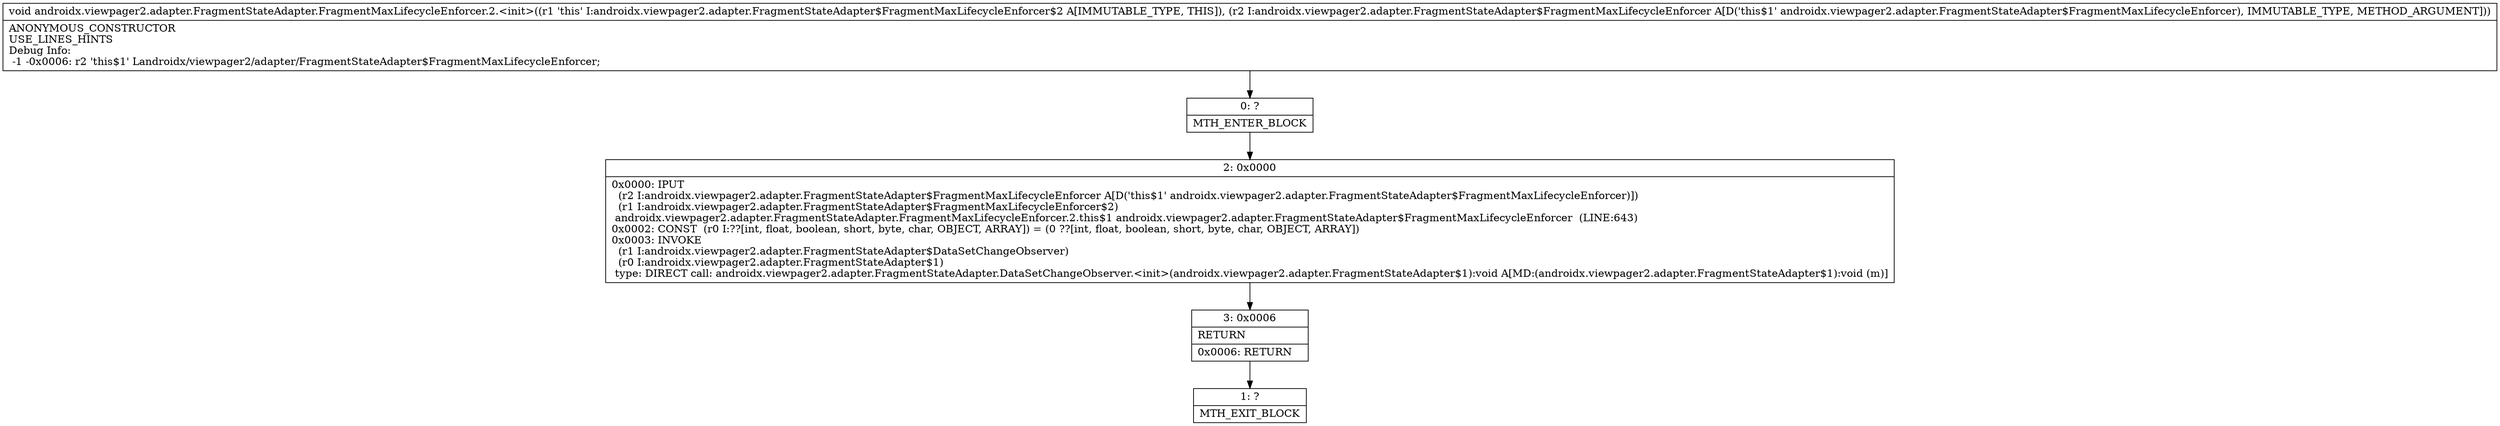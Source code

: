 digraph "CFG forandroidx.viewpager2.adapter.FragmentStateAdapter.FragmentMaxLifecycleEnforcer.2.\<init\>(Landroidx\/viewpager2\/adapter\/FragmentStateAdapter$FragmentMaxLifecycleEnforcer;)V" {
Node_0 [shape=record,label="{0\:\ ?|MTH_ENTER_BLOCK\l}"];
Node_2 [shape=record,label="{2\:\ 0x0000|0x0000: IPUT  \l  (r2 I:androidx.viewpager2.adapter.FragmentStateAdapter$FragmentMaxLifecycleEnforcer A[D('this$1' androidx.viewpager2.adapter.FragmentStateAdapter$FragmentMaxLifecycleEnforcer)])\l  (r1 I:androidx.viewpager2.adapter.FragmentStateAdapter$FragmentMaxLifecycleEnforcer$2)\l androidx.viewpager2.adapter.FragmentStateAdapter.FragmentMaxLifecycleEnforcer.2.this$1 androidx.viewpager2.adapter.FragmentStateAdapter$FragmentMaxLifecycleEnforcer  (LINE:643)\l0x0002: CONST  (r0 I:??[int, float, boolean, short, byte, char, OBJECT, ARRAY]) = (0 ??[int, float, boolean, short, byte, char, OBJECT, ARRAY]) \l0x0003: INVOKE  \l  (r1 I:androidx.viewpager2.adapter.FragmentStateAdapter$DataSetChangeObserver)\l  (r0 I:androidx.viewpager2.adapter.FragmentStateAdapter$1)\l type: DIRECT call: androidx.viewpager2.adapter.FragmentStateAdapter.DataSetChangeObserver.\<init\>(androidx.viewpager2.adapter.FragmentStateAdapter$1):void A[MD:(androidx.viewpager2.adapter.FragmentStateAdapter$1):void (m)]\l}"];
Node_3 [shape=record,label="{3\:\ 0x0006|RETURN\l|0x0006: RETURN   \l}"];
Node_1 [shape=record,label="{1\:\ ?|MTH_EXIT_BLOCK\l}"];
MethodNode[shape=record,label="{void androidx.viewpager2.adapter.FragmentStateAdapter.FragmentMaxLifecycleEnforcer.2.\<init\>((r1 'this' I:androidx.viewpager2.adapter.FragmentStateAdapter$FragmentMaxLifecycleEnforcer$2 A[IMMUTABLE_TYPE, THIS]), (r2 I:androidx.viewpager2.adapter.FragmentStateAdapter$FragmentMaxLifecycleEnforcer A[D('this$1' androidx.viewpager2.adapter.FragmentStateAdapter$FragmentMaxLifecycleEnforcer), IMMUTABLE_TYPE, METHOD_ARGUMENT]))  | ANONYMOUS_CONSTRUCTOR\lUSE_LINES_HINTS\lDebug Info:\l  \-1 \-0x0006: r2 'this$1' Landroidx\/viewpager2\/adapter\/FragmentStateAdapter$FragmentMaxLifecycleEnforcer;\l}"];
MethodNode -> Node_0;Node_0 -> Node_2;
Node_2 -> Node_3;
Node_3 -> Node_1;
}

